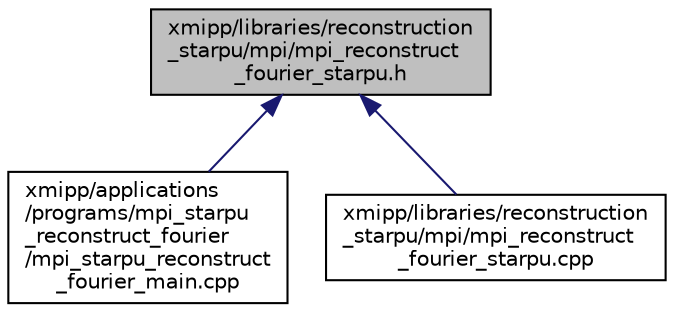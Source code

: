 digraph "xmipp/libraries/reconstruction_starpu/mpi/mpi_reconstruct_fourier_starpu.h"
{
  edge [fontname="Helvetica",fontsize="10",labelfontname="Helvetica",labelfontsize="10"];
  node [fontname="Helvetica",fontsize="10",shape=record];
  Node82 [label="xmipp/libraries/reconstruction\l_starpu/mpi/mpi_reconstruct\l_fourier_starpu.h",height=0.2,width=0.4,color="black", fillcolor="grey75", style="filled", fontcolor="black"];
  Node82 -> Node83 [dir="back",color="midnightblue",fontsize="10",style="solid",fontname="Helvetica"];
  Node83 [label="xmipp/applications\l/programs/mpi_starpu\l_reconstruct_fourier\l/mpi_starpu_reconstruct\l_fourier_main.cpp",height=0.2,width=0.4,color="black", fillcolor="white", style="filled",URL="$mpi__starpu__reconstruct__fourier__main_8cpp.html"];
  Node82 -> Node84 [dir="back",color="midnightblue",fontsize="10",style="solid",fontname="Helvetica"];
  Node84 [label="xmipp/libraries/reconstruction\l_starpu/mpi/mpi_reconstruct\l_fourier_starpu.cpp",height=0.2,width=0.4,color="black", fillcolor="white", style="filled",URL="$mpi__reconstruct__fourier__starpu_8cpp.html"];
}
